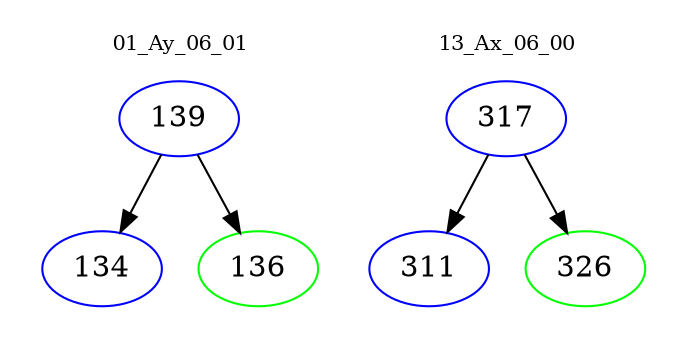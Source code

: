 digraph{
subgraph cluster_0 {
color = white
label = "01_Ay_06_01";
fontsize=10;
T0_139 [label="139", color="blue"]
T0_139 -> T0_134 [color="black"]
T0_134 [label="134", color="blue"]
T0_139 -> T0_136 [color="black"]
T0_136 [label="136", color="green"]
}
subgraph cluster_1 {
color = white
label = "13_Ax_06_00";
fontsize=10;
T1_317 [label="317", color="blue"]
T1_317 -> T1_311 [color="black"]
T1_311 [label="311", color="blue"]
T1_317 -> T1_326 [color="black"]
T1_326 [label="326", color="green"]
}
}
